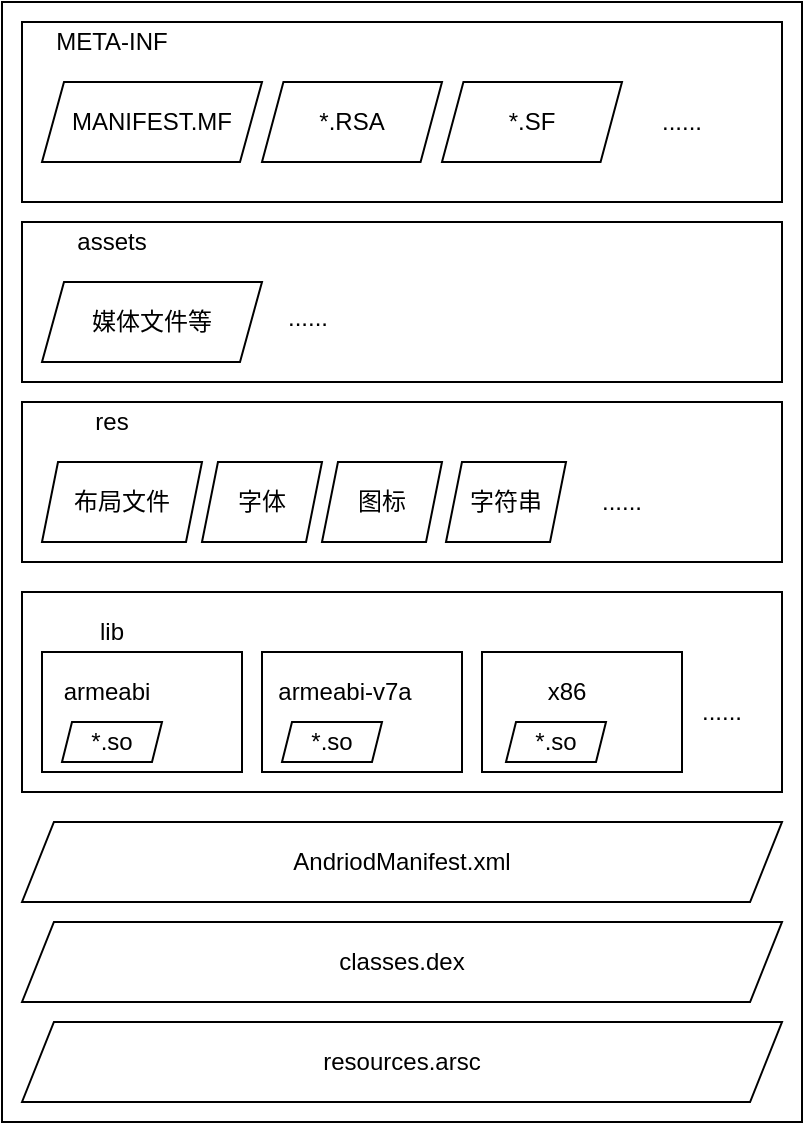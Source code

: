 <mxfile version="10.6.5" type="device"><diagram id="ec9N0WeLQw5hHv2o9Bl5" name="Page-1"><mxGraphModel dx="1394" dy="842" grid="1" gridSize="10" guides="1" tooltips="1" connect="1" arrows="1" fold="1" page="1" pageScale="1" pageWidth="850" pageHeight="1100" math="0" shadow="0"><root><mxCell id="0"/><mxCell id="1" parent="0"/><mxCell id="qXRm2gv-ncDLSN6ojQr3-2" value="" style="rounded=0;whiteSpace=wrap;html=1;" vertex="1" parent="1"><mxGeometry x="190" y="80" width="400" height="560" as="geometry"/></mxCell><mxCell id="qXRm2gv-ncDLSN6ojQr3-3" value="" style="rounded=0;whiteSpace=wrap;html=1;" vertex="1" parent="1"><mxGeometry x="200" y="90" width="380" height="90" as="geometry"/></mxCell><mxCell id="qXRm2gv-ncDLSN6ojQr3-5" value="&lt;font style=&quot;font-size: 12px&quot;&gt;META-INF&lt;/font&gt;" style="text;html=1;strokeColor=none;fillColor=none;align=center;verticalAlign=middle;whiteSpace=wrap;rounded=0;" vertex="1" parent="1"><mxGeometry x="210" y="90" width="70" height="20" as="geometry"/></mxCell><mxCell id="qXRm2gv-ncDLSN6ojQr3-6" value="MANIFEST.MF" style="shape=parallelogram;perimeter=parallelogramPerimeter;whiteSpace=wrap;html=1;size=0.1;" vertex="1" parent="1"><mxGeometry x="210" y="120" width="110" height="40" as="geometry"/></mxCell><mxCell id="qXRm2gv-ncDLSN6ojQr3-8" value="*.RSA&lt;br&gt;" style="shape=parallelogram;perimeter=parallelogramPerimeter;whiteSpace=wrap;html=1;size=0.119;" vertex="1" parent="1"><mxGeometry x="320" y="120" width="90" height="40" as="geometry"/></mxCell><mxCell id="qXRm2gv-ncDLSN6ojQr3-9" value="*.SF&lt;br&gt;" style="shape=parallelogram;perimeter=parallelogramPerimeter;whiteSpace=wrap;html=1;size=0.119;" vertex="1" parent="1"><mxGeometry x="410" y="120" width="90" height="40" as="geometry"/></mxCell><mxCell id="qXRm2gv-ncDLSN6ojQr3-17" value="AndriodManifest.xml&lt;br&gt;" style="shape=parallelogram;perimeter=parallelogramPerimeter;whiteSpace=wrap;html=1;size=0.042;" vertex="1" parent="1"><mxGeometry x="200" y="490" width="380" height="40" as="geometry"/></mxCell><mxCell id="qXRm2gv-ncDLSN6ojQr3-18" value="classes.dex" style="shape=parallelogram;perimeter=parallelogramPerimeter;whiteSpace=wrap;html=1;size=0.042;" vertex="1" parent="1"><mxGeometry x="200" y="540" width="380" height="40" as="geometry"/></mxCell><mxCell id="qXRm2gv-ncDLSN6ojQr3-19" value="resources.arsc&lt;br&gt;" style="shape=parallelogram;perimeter=parallelogramPerimeter;whiteSpace=wrap;html=1;size=0.042;" vertex="1" parent="1"><mxGeometry x="200" y="590" width="380" height="40" as="geometry"/></mxCell><mxCell id="qXRm2gv-ncDLSN6ojQr3-22" value="......" style="text;html=1;strokeColor=none;fillColor=none;align=center;verticalAlign=middle;whiteSpace=wrap;rounded=0;" vertex="1" parent="1"><mxGeometry x="510" y="130" width="40" height="20" as="geometry"/></mxCell><mxCell id="qXRm2gv-ncDLSN6ojQr3-40" value="" style="group" vertex="1" connectable="0" parent="1"><mxGeometry x="200" y="190" width="380" height="80" as="geometry"/></mxCell><mxCell id="qXRm2gv-ncDLSN6ojQr3-10" value="" style="rounded=0;whiteSpace=wrap;html=1;" vertex="1" parent="qXRm2gv-ncDLSN6ojQr3-40"><mxGeometry width="380" height="80" as="geometry"/></mxCell><mxCell id="qXRm2gv-ncDLSN6ojQr3-11" value="assets" style="text;html=1;strokeColor=none;fillColor=none;align=center;verticalAlign=middle;whiteSpace=wrap;rounded=0;" vertex="1" parent="qXRm2gv-ncDLSN6ojQr3-40"><mxGeometry x="10" width="70" height="20" as="geometry"/></mxCell><mxCell id="qXRm2gv-ncDLSN6ojQr3-20" value="媒体文件等" style="shape=parallelogram;perimeter=parallelogramPerimeter;whiteSpace=wrap;html=1;size=0.1;" vertex="1" parent="qXRm2gv-ncDLSN6ojQr3-40"><mxGeometry x="10" y="30" width="110" height="40" as="geometry"/></mxCell><mxCell id="qXRm2gv-ncDLSN6ojQr3-29" value="......" style="text;html=1;strokeColor=none;fillColor=none;align=center;verticalAlign=middle;whiteSpace=wrap;rounded=0;" vertex="1" parent="qXRm2gv-ncDLSN6ojQr3-40"><mxGeometry x="123" y="38" width="40" height="20" as="geometry"/></mxCell><mxCell id="qXRm2gv-ncDLSN6ojQr3-41" value="" style="group" vertex="1" connectable="0" parent="1"><mxGeometry x="200" y="280" width="380" height="80" as="geometry"/></mxCell><mxCell id="qXRm2gv-ncDLSN6ojQr3-12" value="" style="rounded=0;whiteSpace=wrap;html=1;" vertex="1" parent="qXRm2gv-ncDLSN6ojQr3-41"><mxGeometry width="380" height="80" as="geometry"/></mxCell><mxCell id="qXRm2gv-ncDLSN6ojQr3-13" value="res" style="text;html=1;strokeColor=none;fillColor=none;align=center;verticalAlign=middle;whiteSpace=wrap;rounded=0;" vertex="1" parent="qXRm2gv-ncDLSN6ojQr3-41"><mxGeometry x="10" width="70" height="20" as="geometry"/></mxCell><mxCell id="qXRm2gv-ncDLSN6ojQr3-23" value="布局文件" style="shape=parallelogram;perimeter=parallelogramPerimeter;whiteSpace=wrap;html=1;size=0.1;" vertex="1" parent="qXRm2gv-ncDLSN6ojQr3-41"><mxGeometry x="10" y="30" width="80" height="40" as="geometry"/></mxCell><mxCell id="qXRm2gv-ncDLSN6ojQr3-24" value="字体" style="shape=parallelogram;perimeter=parallelogramPerimeter;whiteSpace=wrap;html=1;size=0.133;" vertex="1" parent="qXRm2gv-ncDLSN6ojQr3-41"><mxGeometry x="90" y="30" width="60" height="40" as="geometry"/></mxCell><mxCell id="qXRm2gv-ncDLSN6ojQr3-25" value="图标" style="shape=parallelogram;perimeter=parallelogramPerimeter;whiteSpace=wrap;html=1;size=0.133;" vertex="1" parent="qXRm2gv-ncDLSN6ojQr3-41"><mxGeometry x="150" y="30" width="60" height="40" as="geometry"/></mxCell><mxCell id="qXRm2gv-ncDLSN6ojQr3-27" value="字符串" style="shape=parallelogram;perimeter=parallelogramPerimeter;whiteSpace=wrap;html=1;size=0.133;" vertex="1" parent="qXRm2gv-ncDLSN6ojQr3-41"><mxGeometry x="212" y="30" width="60" height="40" as="geometry"/></mxCell><mxCell id="qXRm2gv-ncDLSN6ojQr3-28" value="......" style="text;html=1;strokeColor=none;fillColor=none;align=center;verticalAlign=middle;whiteSpace=wrap;rounded=0;" vertex="1" parent="qXRm2gv-ncDLSN6ojQr3-41"><mxGeometry x="280" y="40" width="40" height="20" as="geometry"/></mxCell><mxCell id="qXRm2gv-ncDLSN6ojQr3-42" value="" style="group" vertex="1" connectable="0" parent="1"><mxGeometry x="200" y="375" width="380" height="100" as="geometry"/></mxCell><mxCell id="qXRm2gv-ncDLSN6ojQr3-14" value="" style="rounded=0;whiteSpace=wrap;html=1;" vertex="1" parent="qXRm2gv-ncDLSN6ojQr3-42"><mxGeometry width="380" height="100" as="geometry"/></mxCell><mxCell id="qXRm2gv-ncDLSN6ojQr3-15" value="lib&lt;br&gt;" style="text;html=1;strokeColor=none;fillColor=none;align=center;verticalAlign=middle;whiteSpace=wrap;rounded=0;" vertex="1" parent="qXRm2gv-ncDLSN6ojQr3-42"><mxGeometry x="10" y="10" width="70" height="20" as="geometry"/></mxCell><mxCell id="qXRm2gv-ncDLSN6ojQr3-30" value="" style="rounded=0;whiteSpace=wrap;html=1;" vertex="1" parent="qXRm2gv-ncDLSN6ojQr3-42"><mxGeometry x="10" y="30" width="100" height="60" as="geometry"/></mxCell><mxCell id="qXRm2gv-ncDLSN6ojQr3-31" value="armeabi&lt;br&gt;" style="text;html=1;strokeColor=none;fillColor=none;align=center;verticalAlign=middle;whiteSpace=wrap;rounded=0;" vertex="1" parent="qXRm2gv-ncDLSN6ojQr3-42"><mxGeometry x="15" y="40" width="55" height="20" as="geometry"/></mxCell><mxCell id="qXRm2gv-ncDLSN6ojQr3-32" value="" style="rounded=0;whiteSpace=wrap;html=1;" vertex="1" parent="qXRm2gv-ncDLSN6ojQr3-42"><mxGeometry x="120" y="30" width="100" height="60" as="geometry"/></mxCell><mxCell id="qXRm2gv-ncDLSN6ojQr3-33" value="armeabi-v7a&lt;br&gt;" style="text;html=1;strokeColor=none;fillColor=none;align=center;verticalAlign=middle;whiteSpace=wrap;rounded=0;" vertex="1" parent="qXRm2gv-ncDLSN6ojQr3-42"><mxGeometry x="123" y="40" width="77" height="20" as="geometry"/></mxCell><mxCell id="qXRm2gv-ncDLSN6ojQr3-34" value="" style="rounded=0;whiteSpace=wrap;html=1;" vertex="1" parent="qXRm2gv-ncDLSN6ojQr3-42"><mxGeometry x="230" y="30" width="100" height="60" as="geometry"/></mxCell><mxCell id="qXRm2gv-ncDLSN6ojQr3-35" value="x86&lt;br&gt;" style="text;html=1;strokeColor=none;fillColor=none;align=center;verticalAlign=middle;whiteSpace=wrap;rounded=0;" vertex="1" parent="qXRm2gv-ncDLSN6ojQr3-42"><mxGeometry x="233.5" y="40" width="77" height="20" as="geometry"/></mxCell><mxCell id="qXRm2gv-ncDLSN6ojQr3-36" value="......" style="text;html=1;strokeColor=none;fillColor=none;align=center;verticalAlign=middle;whiteSpace=wrap;rounded=0;" vertex="1" parent="qXRm2gv-ncDLSN6ojQr3-42"><mxGeometry x="330" y="50" width="40" height="20" as="geometry"/></mxCell><mxCell id="qXRm2gv-ncDLSN6ojQr3-37" value="*.so" style="shape=parallelogram;perimeter=parallelogramPerimeter;whiteSpace=wrap;html=1;size=0.1;" vertex="1" parent="qXRm2gv-ncDLSN6ojQr3-42"><mxGeometry x="20" y="65" width="50" height="20" as="geometry"/></mxCell><mxCell id="qXRm2gv-ncDLSN6ojQr3-38" value="*.so" style="shape=parallelogram;perimeter=parallelogramPerimeter;whiteSpace=wrap;html=1;size=0.1;" vertex="1" parent="qXRm2gv-ncDLSN6ojQr3-42"><mxGeometry x="130" y="65" width="50" height="20" as="geometry"/></mxCell><mxCell id="qXRm2gv-ncDLSN6ojQr3-39" value="*.so" style="shape=parallelogram;perimeter=parallelogramPerimeter;whiteSpace=wrap;html=1;size=0.1;" vertex="1" parent="qXRm2gv-ncDLSN6ojQr3-42"><mxGeometry x="242" y="65" width="50" height="20" as="geometry"/></mxCell></root></mxGraphModel></diagram></mxfile>